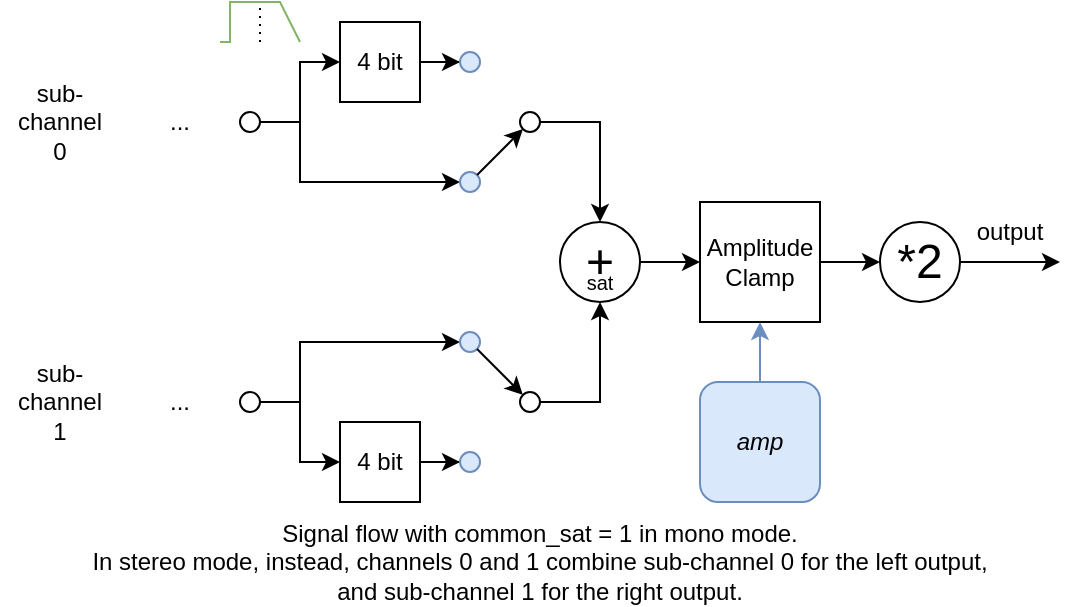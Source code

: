 <mxfile version="24.5.1" type="device">
  <diagram name="Page-1" id="v1GCFUYdreuDVsBwZY-9">
    <mxGraphModel dx="1185" dy="684" grid="1" gridSize="10" guides="1" tooltips="1" connect="1" arrows="1" fold="1" page="1" pageScale="1" pageWidth="827" pageHeight="1169" math="0" shadow="0">
      <root>
        <mxCell id="0" />
        <mxCell id="1" parent="0" />
        <mxCell id="3NoRvipe2iLqDyMTQrGb-1" style="edgeStyle=orthogonalEdgeStyle;rounded=0;orthogonalLoop=1;jettySize=auto;html=1;entryX=0;entryY=0.5;entryDx=0;entryDy=0;" edge="1" parent="1" source="3NoRvipe2iLqDyMTQrGb-3" target="3NoRvipe2iLqDyMTQrGb-8">
          <mxGeometry relative="1" as="geometry" />
        </mxCell>
        <mxCell id="3NoRvipe2iLqDyMTQrGb-2" style="edgeStyle=orthogonalEdgeStyle;rounded=0;orthogonalLoop=1;jettySize=auto;html=1;entryX=0;entryY=0.5;entryDx=0;entryDy=0;" edge="1" parent="1" source="3NoRvipe2iLqDyMTQrGb-3" target="3NoRvipe2iLqDyMTQrGb-9">
          <mxGeometry relative="1" as="geometry">
            <Array as="points">
              <mxPoint x="220" y="490" />
              <mxPoint x="220" y="520" />
            </Array>
          </mxGeometry>
        </mxCell>
        <mxCell id="3NoRvipe2iLqDyMTQrGb-3" value="" style="ellipse;whiteSpace=wrap;html=1;aspect=fixed;" vertex="1" parent="1">
          <mxGeometry x="190" y="485" width="10" height="10" as="geometry" />
        </mxCell>
        <mxCell id="3NoRvipe2iLqDyMTQrGb-4" style="edgeStyle=orthogonalEdgeStyle;rounded=0;orthogonalLoop=1;jettySize=auto;html=1;entryX=0;entryY=0.5;entryDx=0;entryDy=0;" edge="1" parent="1" source="3NoRvipe2iLqDyMTQrGb-6" target="3NoRvipe2iLqDyMTQrGb-15">
          <mxGeometry relative="1" as="geometry" />
        </mxCell>
        <mxCell id="3NoRvipe2iLqDyMTQrGb-5" style="edgeStyle=orthogonalEdgeStyle;rounded=0;orthogonalLoop=1;jettySize=auto;html=1;entryX=0;entryY=0.5;entryDx=0;entryDy=0;" edge="1" parent="1" source="3NoRvipe2iLqDyMTQrGb-6" target="3NoRvipe2iLqDyMTQrGb-17">
          <mxGeometry relative="1" as="geometry">
            <Array as="points">
              <mxPoint x="220" y="630" />
              <mxPoint x="220" y="600" />
            </Array>
          </mxGeometry>
        </mxCell>
        <mxCell id="3NoRvipe2iLqDyMTQrGb-6" value="" style="ellipse;whiteSpace=wrap;html=1;aspect=fixed;" vertex="1" parent="1">
          <mxGeometry x="190" y="625" width="10" height="10" as="geometry" />
        </mxCell>
        <mxCell id="3NoRvipe2iLqDyMTQrGb-7" style="edgeStyle=orthogonalEdgeStyle;rounded=0;orthogonalLoop=1;jettySize=auto;html=1;entryX=0;entryY=0.5;entryDx=0;entryDy=0;" edge="1" parent="1" source="3NoRvipe2iLqDyMTQrGb-8" target="3NoRvipe2iLqDyMTQrGb-10">
          <mxGeometry relative="1" as="geometry" />
        </mxCell>
        <mxCell id="3NoRvipe2iLqDyMTQrGb-8" value="4 bit" style="rounded=0;whiteSpace=wrap;html=1;" vertex="1" parent="1">
          <mxGeometry x="240" y="440" width="40" height="40" as="geometry" />
        </mxCell>
        <mxCell id="3NoRvipe2iLqDyMTQrGb-9" value="" style="ellipse;whiteSpace=wrap;html=1;aspect=fixed;fillColor=#dae8fc;strokeColor=#6c8ebf;" vertex="1" parent="1">
          <mxGeometry x="300" y="515" width="10" height="10" as="geometry" />
        </mxCell>
        <mxCell id="3NoRvipe2iLqDyMTQrGb-10" value="" style="ellipse;whiteSpace=wrap;html=1;aspect=fixed;fillColor=#dae8fc;strokeColor=#6c8ebf;" vertex="1" parent="1">
          <mxGeometry x="300" y="455" width="10" height="10" as="geometry" />
        </mxCell>
        <mxCell id="3NoRvipe2iLqDyMTQrGb-86" style="edgeStyle=orthogonalEdgeStyle;rounded=0;orthogonalLoop=1;jettySize=auto;html=1;entryX=0.5;entryY=0;entryDx=0;entryDy=0;" edge="1" parent="1" source="3NoRvipe2iLqDyMTQrGb-12" target="3NoRvipe2iLqDyMTQrGb-29">
          <mxGeometry relative="1" as="geometry" />
        </mxCell>
        <mxCell id="3NoRvipe2iLqDyMTQrGb-12" value="" style="ellipse;whiteSpace=wrap;html=1;aspect=fixed;" vertex="1" parent="1">
          <mxGeometry x="330" y="485" width="10" height="10" as="geometry" />
        </mxCell>
        <mxCell id="3NoRvipe2iLqDyMTQrGb-13" value="" style="endArrow=classic;html=1;rounded=0;exitX=1;exitY=0;exitDx=0;exitDy=0;entryX=0;entryY=1;entryDx=0;entryDy=0;" edge="1" parent="1" source="3NoRvipe2iLqDyMTQrGb-9" target="3NoRvipe2iLqDyMTQrGb-12">
          <mxGeometry width="50" height="50" relative="1" as="geometry">
            <mxPoint x="315" y="510" as="sourcePoint" />
            <mxPoint x="365" y="460" as="targetPoint" />
          </mxGeometry>
        </mxCell>
        <mxCell id="3NoRvipe2iLqDyMTQrGb-14" style="edgeStyle=orthogonalEdgeStyle;rounded=0;orthogonalLoop=1;jettySize=auto;html=1;entryX=0;entryY=0.5;entryDx=0;entryDy=0;" edge="1" parent="1" source="3NoRvipe2iLqDyMTQrGb-15" target="3NoRvipe2iLqDyMTQrGb-16">
          <mxGeometry relative="1" as="geometry" />
        </mxCell>
        <mxCell id="3NoRvipe2iLqDyMTQrGb-15" value="4 bit" style="rounded=0;whiteSpace=wrap;html=1;" vertex="1" parent="1">
          <mxGeometry x="240" y="640" width="40" height="40" as="geometry" />
        </mxCell>
        <mxCell id="3NoRvipe2iLqDyMTQrGb-16" value="" style="ellipse;whiteSpace=wrap;html=1;aspect=fixed;fillColor=#dae8fc;strokeColor=#6c8ebf;" vertex="1" parent="1">
          <mxGeometry x="300" y="655" width="10" height="10" as="geometry" />
        </mxCell>
        <mxCell id="3NoRvipe2iLqDyMTQrGb-17" value="" style="ellipse;whiteSpace=wrap;html=1;aspect=fixed;fillColor=#dae8fc;strokeColor=#6c8ebf;" vertex="1" parent="1">
          <mxGeometry x="300" y="595" width="10" height="10" as="geometry" />
        </mxCell>
        <mxCell id="3NoRvipe2iLqDyMTQrGb-87" style="edgeStyle=orthogonalEdgeStyle;rounded=0;orthogonalLoop=1;jettySize=auto;html=1;entryX=0.5;entryY=1;entryDx=0;entryDy=0;" edge="1" parent="1" source="3NoRvipe2iLqDyMTQrGb-19" target="3NoRvipe2iLqDyMTQrGb-29">
          <mxGeometry relative="1" as="geometry" />
        </mxCell>
        <mxCell id="3NoRvipe2iLqDyMTQrGb-19" value="" style="ellipse;whiteSpace=wrap;html=1;aspect=fixed;" vertex="1" parent="1">
          <mxGeometry x="330" y="625" width="10" height="10" as="geometry" />
        </mxCell>
        <mxCell id="3NoRvipe2iLqDyMTQrGb-20" value="" style="endArrow=classic;html=1;rounded=0;exitX=1;exitY=1;exitDx=0;exitDy=0;entryX=0;entryY=0;entryDx=0;entryDy=0;" edge="1" parent="1" source="3NoRvipe2iLqDyMTQrGb-17" target="3NoRvipe2iLqDyMTQrGb-19">
          <mxGeometry width="50" height="50" relative="1" as="geometry">
            <mxPoint x="315" y="650" as="sourcePoint" />
            <mxPoint x="350" y="600" as="targetPoint" />
          </mxGeometry>
        </mxCell>
        <mxCell id="3NoRvipe2iLqDyMTQrGb-92" style="edgeStyle=orthogonalEdgeStyle;rounded=0;orthogonalLoop=1;jettySize=auto;html=1;entryX=0;entryY=0.5;entryDx=0;entryDy=0;" edge="1" parent="1" source="3NoRvipe2iLqDyMTQrGb-22" target="3NoRvipe2iLqDyMTQrGb-90">
          <mxGeometry relative="1" as="geometry" />
        </mxCell>
        <mxCell id="3NoRvipe2iLqDyMTQrGb-22" value="&lt;div&gt;Amplitude&lt;/div&gt;Clamp&lt;div&gt;&lt;/div&gt;" style="rounded=0;whiteSpace=wrap;html=1;" vertex="1" parent="1">
          <mxGeometry x="420" y="530" width="60" height="60" as="geometry" />
        </mxCell>
        <mxCell id="3NoRvipe2iLqDyMTQrGb-25" style="edgeStyle=orthogonalEdgeStyle;rounded=0;orthogonalLoop=1;jettySize=auto;html=1;entryX=0.5;entryY=1;entryDx=0;entryDy=0;fillColor=#dae8fc;strokeColor=#6c8ebf;" edge="1" parent="1" source="3NoRvipe2iLqDyMTQrGb-27" target="3NoRvipe2iLqDyMTQrGb-22">
          <mxGeometry relative="1" as="geometry" />
        </mxCell>
        <mxCell id="3NoRvipe2iLqDyMTQrGb-27" value="&lt;i&gt;amp&lt;/i&gt;" style="rounded=1;whiteSpace=wrap;html=1;fillColor=#dae8fc;strokeColor=#6c8ebf;" vertex="1" parent="1">
          <mxGeometry x="420" y="620" width="60" height="60" as="geometry" />
        </mxCell>
        <mxCell id="3NoRvipe2iLqDyMTQrGb-89" style="edgeStyle=orthogonalEdgeStyle;rounded=0;orthogonalLoop=1;jettySize=auto;html=1;entryX=0;entryY=0.5;entryDx=0;entryDy=0;" edge="1" parent="1" source="3NoRvipe2iLqDyMTQrGb-29" target="3NoRvipe2iLqDyMTQrGb-22">
          <mxGeometry relative="1" as="geometry" />
        </mxCell>
        <mxCell id="3NoRvipe2iLqDyMTQrGb-29" value="&lt;font style=&quot;font-size: 24px;&quot;&gt;+&lt;/font&gt;" style="ellipse;whiteSpace=wrap;html=1;aspect=fixed;" vertex="1" parent="1">
          <mxGeometry x="350" y="540" width="40" height="40" as="geometry" />
        </mxCell>
        <mxCell id="3NoRvipe2iLqDyMTQrGb-30" value="output" style="text;html=1;align=center;verticalAlign=middle;whiteSpace=wrap;rounded=0;" vertex="1" parent="1">
          <mxGeometry x="550" y="530" width="50" height="30" as="geometry" />
        </mxCell>
        <mxCell id="3NoRvipe2iLqDyMTQrGb-31" value="" style="group" vertex="1" connectable="0" parent="1">
          <mxGeometry x="180" y="430" width="40" height="20" as="geometry" />
        </mxCell>
        <mxCell id="3NoRvipe2iLqDyMTQrGb-32" value="" style="rounded=0;whiteSpace=wrap;html=1;strokeColor=none;" vertex="1" parent="3NoRvipe2iLqDyMTQrGb-31">
          <mxGeometry width="40" height="20" as="geometry" />
        </mxCell>
        <mxCell id="3NoRvipe2iLqDyMTQrGb-33" value="" style="endArrow=none;html=1;rounded=0;fillColor=#d5e8d4;strokeColor=#82b366;exitX=0;exitY=1;exitDx=0;exitDy=0;" edge="1" parent="3NoRvipe2iLqDyMTQrGb-31" source="3NoRvipe2iLqDyMTQrGb-32">
          <mxGeometry width="50" height="50" relative="1" as="geometry">
            <mxPoint x="5" y="20" as="sourcePoint" />
            <mxPoint x="20" as="targetPoint" />
            <Array as="points">
              <mxPoint x="5" y="20" />
              <mxPoint x="5" />
            </Array>
          </mxGeometry>
        </mxCell>
        <mxCell id="3NoRvipe2iLqDyMTQrGb-34" value="" style="endArrow=none;html=1;rounded=0;fillColor=#d5e8d4;strokeColor=#82b366;exitX=1;exitY=1;exitDx=0;exitDy=0;" edge="1" parent="3NoRvipe2iLqDyMTQrGb-31" source="3NoRvipe2iLqDyMTQrGb-32">
          <mxGeometry width="50" height="50" relative="1" as="geometry">
            <mxPoint x="40" y="15" as="sourcePoint" />
            <mxPoint x="20" as="targetPoint" />
            <Array as="points">
              <mxPoint x="30" />
            </Array>
          </mxGeometry>
        </mxCell>
        <mxCell id="3NoRvipe2iLqDyMTQrGb-40" value="" style="endArrow=none;dashed=1;html=1;dashPattern=1 3;strokeWidth=1;rounded=0;exitX=0.5;exitY=1;exitDx=0;exitDy=0;" edge="1" parent="1" source="3NoRvipe2iLqDyMTQrGb-32">
          <mxGeometry width="50" height="50" relative="1" as="geometry">
            <mxPoint x="140" y="480" as="sourcePoint" />
            <mxPoint x="200" y="430" as="targetPoint" />
          </mxGeometry>
        </mxCell>
        <mxCell id="3NoRvipe2iLqDyMTQrGb-81" value="sub-&lt;div&gt;channel&lt;/div&gt;&lt;div&gt;0&lt;/div&gt;" style="text;html=1;align=center;verticalAlign=middle;whiteSpace=wrap;rounded=0;" vertex="1" parent="1">
          <mxGeometry x="70" y="460" width="60" height="60" as="geometry" />
        </mxCell>
        <mxCell id="3NoRvipe2iLqDyMTQrGb-82" value="sub-&lt;div&gt;channel&lt;/div&gt;&lt;div&gt;1&lt;/div&gt;" style="text;html=1;align=center;verticalAlign=middle;whiteSpace=wrap;rounded=0;" vertex="1" parent="1">
          <mxGeometry x="70" y="600" width="60" height="60" as="geometry" />
        </mxCell>
        <mxCell id="3NoRvipe2iLqDyMTQrGb-84" value="..." style="text;html=1;align=center;verticalAlign=middle;whiteSpace=wrap;rounded=0;" vertex="1" parent="1">
          <mxGeometry x="130" y="480" width="60" height="20" as="geometry" />
        </mxCell>
        <mxCell id="3NoRvipe2iLqDyMTQrGb-85" value="..." style="text;html=1;align=center;verticalAlign=middle;whiteSpace=wrap;rounded=0;" vertex="1" parent="1">
          <mxGeometry x="130" y="620" width="60" height="20" as="geometry" />
        </mxCell>
        <mxCell id="3NoRvipe2iLqDyMTQrGb-88" value="&lt;font style=&quot;font-size: 10px;&quot;&gt;sat&lt;/font&gt;" style="text;html=1;align=center;verticalAlign=middle;whiteSpace=wrap;rounded=0;" vertex="1" parent="1">
          <mxGeometry x="350" y="560" width="40" height="20" as="geometry" />
        </mxCell>
        <mxCell id="3NoRvipe2iLqDyMTQrGb-93" style="edgeStyle=orthogonalEdgeStyle;rounded=0;orthogonalLoop=1;jettySize=auto;html=1;" edge="1" parent="1" source="3NoRvipe2iLqDyMTQrGb-90">
          <mxGeometry relative="1" as="geometry">
            <mxPoint x="600" y="560" as="targetPoint" />
          </mxGeometry>
        </mxCell>
        <mxCell id="3NoRvipe2iLqDyMTQrGb-90" value="&lt;font style=&quot;font-size: 24px;&quot;&gt;*2&lt;/font&gt;" style="ellipse;whiteSpace=wrap;html=1;aspect=fixed;" vertex="1" parent="1">
          <mxGeometry x="510" y="540" width="40" height="40" as="geometry" />
        </mxCell>
        <mxCell id="3NoRvipe2iLqDyMTQrGb-94" value="Signal flow with common_sat = 1 in mono mode.&lt;div&gt;In stereo mode, instead, channels 0 and 1 combine sub-channel 0 for the left output,&lt;/div&gt;&lt;div&gt;and sub-channel 1 for the right output.&lt;/div&gt;" style="text;html=1;align=center;verticalAlign=middle;whiteSpace=wrap;rounded=0;" vertex="1" parent="1">
          <mxGeometry x="80" y="690" width="520" height="40" as="geometry" />
        </mxCell>
      </root>
    </mxGraphModel>
  </diagram>
</mxfile>
